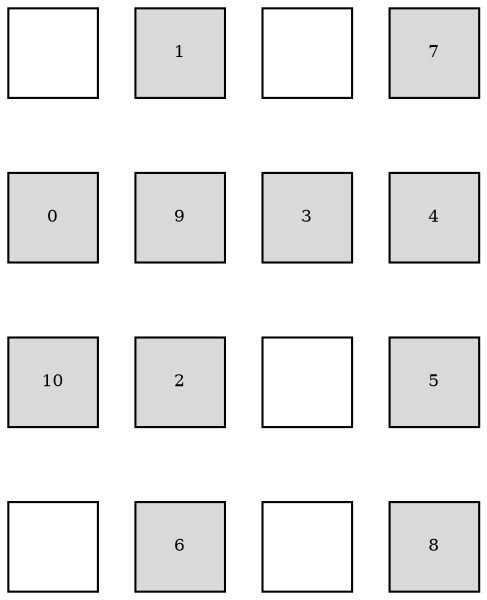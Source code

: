 digraph layout{
 rankdir=TB;
 splines=ortho;
 node [style=filled shape=square fixedsize=true width=0.6];
0[label="", fontsize=8, fillcolor="#ffffff"];
1[label="1", fontsize=8, fillcolor="#d9d9d9"];
2[label="", fontsize=8, fillcolor="#ffffff"];
3[label="7", fontsize=8, fillcolor="#d9d9d9"];
4[label="0", fontsize=8, fillcolor="#d9d9d9"];
5[label="9", fontsize=8, fillcolor="#d9d9d9"];
6[label="3", fontsize=8, fillcolor="#d9d9d9"];
7[label="4", fontsize=8, fillcolor="#d9d9d9"];
8[label="10", fontsize=8, fillcolor="#d9d9d9"];
9[label="2", fontsize=8, fillcolor="#d9d9d9"];
10[label="", fontsize=8, fillcolor="#ffffff"];
11[label="5", fontsize=8, fillcolor="#d9d9d9"];
12[label="", fontsize=8, fillcolor="#ffffff"];
13[label="6", fontsize=8, fillcolor="#d9d9d9"];
14[label="", fontsize=8, fillcolor="#ffffff"];
15[label="8", fontsize=8, fillcolor="#d9d9d9"];
edge [constraint=true, style=invis];
0 -> 4 -> 8 -> 12;
1 -> 5 -> 9 -> 13;
2 -> 6 -> 10 -> 14;
3 -> 7 -> 11 -> 15;
rank = same {0 -> 1 -> 2 -> 3};
rank = same {4 -> 5 -> 6 -> 7};
rank = same {8 -> 9 -> 10 -> 11};
rank = same {12 -> 13 -> 14 -> 15};
}
